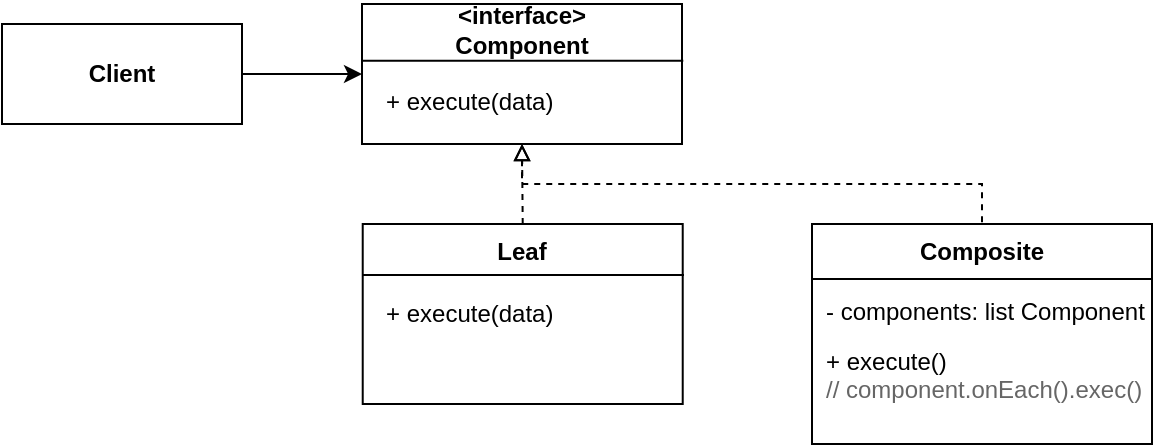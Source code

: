 <mxfile version="12.4.3" type="device" pages="1"><diagram id="5dwFmauclcYLbt3-Dw6q" name="Page-1"><mxGraphModel dx="865" dy="463" grid="1" gridSize="10" guides="1" tooltips="1" connect="1" arrows="1" fold="1" page="1" pageScale="1" pageWidth="850" pageHeight="1100" math="0" shadow="0"><root><mxCell id="0"/><mxCell id="1" parent="0"/><mxCell id="x8nk8sAf3pm7x09IAi-2-3" style="edgeStyle=orthogonalEdgeStyle;rounded=0;orthogonalLoop=1;jettySize=auto;html=1;exitX=1;exitY=0.5;exitDx=0;exitDy=0;" edge="1" parent="1" source="x8nk8sAf3pm7x09IAi-2-1" target="x8nk8sAf3pm7x09IAi-2-2"><mxGeometry relative="1" as="geometry"/></mxCell><mxCell id="x8nk8sAf3pm7x09IAi-2-1" value="&lt;b&gt;Client&lt;/b&gt;" style="rounded=0;whiteSpace=wrap;html=1;" vertex="1" parent="1"><mxGeometry x="100" y="60" width="120" height="50" as="geometry"/></mxCell><mxCell id="x8nk8sAf3pm7x09IAi-2-2" value="" style="rounded=0;whiteSpace=wrap;html=1;" vertex="1" parent="1"><mxGeometry x="280" y="50" width="160" height="70" as="geometry"/></mxCell><mxCell id="x8nk8sAf3pm7x09IAi-2-5" value="&amp;lt;interface&amp;gt; Component" style="text;html=1;strokeColor=none;fillColor=none;align=center;verticalAlign=middle;whiteSpace=wrap;rounded=0;fontStyle=1" vertex="1" parent="1"><mxGeometry x="310" y="53" width="100" height="20" as="geometry"/></mxCell><mxCell id="x8nk8sAf3pm7x09IAi-2-6" value="+ execute(data)" style="text;html=1;strokeColor=none;fillColor=none;align=left;verticalAlign=middle;whiteSpace=wrap;rounded=0;" vertex="1" parent="1"><mxGeometry x="290" y="89" width="140" height="20" as="geometry"/></mxCell><mxCell id="x8nk8sAf3pm7x09IAi-2-8" value="" style="endArrow=none;startArrow=none;html=1;startFill=0;endFill=0;exitX=0;exitY=0.406;exitDx=0;exitDy=0;exitPerimeter=0;entryX=1.004;entryY=0.406;entryDx=0;entryDy=0;entryPerimeter=0;" edge="1" parent="1" source="x8nk8sAf3pm7x09IAi-2-2" target="x8nk8sAf3pm7x09IAi-2-2"><mxGeometry width="50" height="50" relative="1" as="geometry"><mxPoint x="490" y="90" as="sourcePoint"/><mxPoint x="540" y="40" as="targetPoint"/></mxGeometry></mxCell><mxCell id="x8nk8sAf3pm7x09IAi-2-9" value="" style="rounded=0;whiteSpace=wrap;html=1;" vertex="1" parent="1"><mxGeometry x="280.36" y="160" width="160" height="90" as="geometry"/></mxCell><mxCell id="x8nk8sAf3pm7x09IAi-2-10" value="Leaf" style="text;html=1;strokeColor=none;fillColor=none;align=center;verticalAlign=middle;whiteSpace=wrap;rounded=0;fontStyle=1" vertex="1" parent="1"><mxGeometry x="280" y="167" width="160" height="14" as="geometry"/></mxCell><mxCell id="x8nk8sAf3pm7x09IAi-2-12" value="" style="endArrow=none;startArrow=none;html=1;startFill=0;endFill=0;exitX=0;exitY=0.406;exitDx=0;exitDy=0;exitPerimeter=0;entryX=1.004;entryY=0.406;entryDx=0;entryDy=0;entryPerimeter=0;" edge="1" parent="1"><mxGeometry width="50" height="50" relative="1" as="geometry"><mxPoint x="280.36" y="185.54" as="sourcePoint"/><mxPoint x="441.0" y="185.54" as="targetPoint"/></mxGeometry></mxCell><mxCell id="x8nk8sAf3pm7x09IAi-2-14" value="+ execute(data)" style="text;html=1;strokeColor=none;fillColor=none;align=left;verticalAlign=middle;whiteSpace=wrap;rounded=0;" vertex="1" parent="1"><mxGeometry x="290" y="195" width="140" height="20" as="geometry"/></mxCell><mxCell id="x8nk8sAf3pm7x09IAi-2-15" value="" style="rounded=0;whiteSpace=wrap;html=1;" vertex="1" parent="1"><mxGeometry x="505" y="160" width="170" height="110" as="geometry"/></mxCell><mxCell id="x8nk8sAf3pm7x09IAi-2-16" value="Composite" style="text;html=1;strokeColor=none;fillColor=none;align=center;verticalAlign=middle;whiteSpace=wrap;rounded=0;fontStyle=1" vertex="1" parent="1"><mxGeometry x="505" y="167" width="170" height="14" as="geometry"/></mxCell><mxCell id="x8nk8sAf3pm7x09IAi-2-18" value="" style="endArrow=none;startArrow=none;html=1;startFill=0;endFill=0;exitX=0;exitY=0.25;exitDx=0;exitDy=0;entryX=1;entryY=0.25;entryDx=0;entryDy=0;" edge="1" parent="1" source="x8nk8sAf3pm7x09IAi-2-15" target="x8nk8sAf3pm7x09IAi-2-15"><mxGeometry width="50" height="50" relative="1" as="geometry"><mxPoint x="505" y="185.54" as="sourcePoint"/><mxPoint x="665.64" y="185.54" as="targetPoint"/></mxGeometry></mxCell><mxCell id="x8nk8sAf3pm7x09IAi-2-19" value="+ execute() &lt;br&gt;&lt;font color=&quot;#666666&quot;&gt;// component.onEach().exec()&lt;/font&gt;" style="text;html=1;strokeColor=none;fillColor=none;align=left;verticalAlign=top;whiteSpace=wrap;rounded=0;" vertex="1" parent="1"><mxGeometry x="510" y="215" width="170" height="55" as="geometry"/></mxCell><mxCell id="x8nk8sAf3pm7x09IAi-2-21" value="" style="endArrow=block;html=1;entryX=0.5;entryY=1;entryDx=0;entryDy=0;exitX=0.5;exitY=0;exitDx=0;exitDy=0;endFill=0;dashed=1;" edge="1" parent="1" source="x8nk8sAf3pm7x09IAi-2-9" target="x8nk8sAf3pm7x09IAi-2-2"><mxGeometry width="50" height="50" relative="1" as="geometry"><mxPoint x="330" y="170" as="sourcePoint"/><mxPoint x="380" y="120" as="targetPoint"/></mxGeometry></mxCell><mxCell id="x8nk8sAf3pm7x09IAi-2-23" value="" style="endArrow=none;html=1;startArrow=block;startFill=0;endFill=0;exitX=0.5;exitY=1;exitDx=0;exitDy=0;entryX=0.5;entryY=0;entryDx=0;entryDy=0;rounded=0;dashed=1;" edge="1" parent="1" source="x8nk8sAf3pm7x09IAi-2-2" target="x8nk8sAf3pm7x09IAi-2-15"><mxGeometry width="50" height="50" relative="1" as="geometry"><mxPoint x="530" y="300" as="sourcePoint"/><mxPoint x="600" y="140" as="targetPoint"/><Array as="points"><mxPoint x="360" y="140"/><mxPoint x="590" y="140"/></Array></mxGeometry></mxCell><mxCell id="x8nk8sAf3pm7x09IAi-2-32" value="- components: list Component" style="text;html=1;strokeColor=none;fillColor=none;align=left;verticalAlign=middle;whiteSpace=wrap;rounded=0;" vertex="1" parent="1"><mxGeometry x="509.82" y="194" width="165.18" height="20" as="geometry"/></mxCell></root></mxGraphModel></diagram></mxfile>